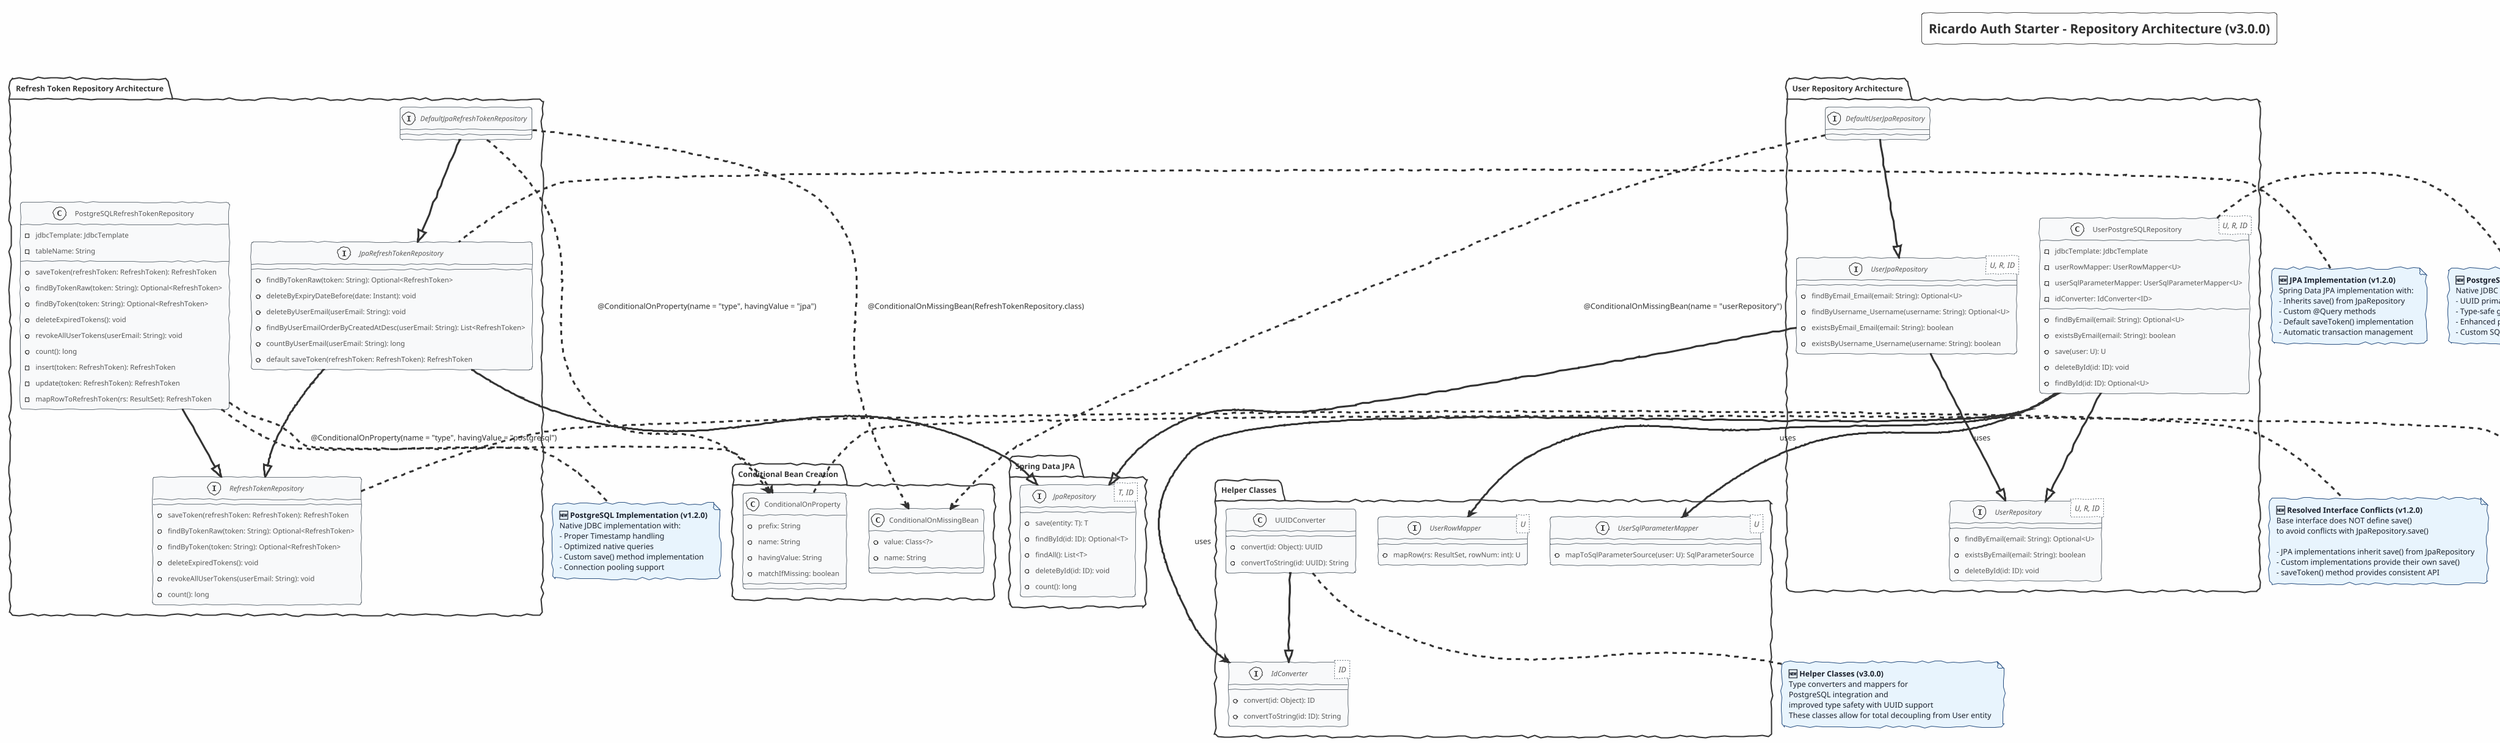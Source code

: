 @startuml Auth Starter - Repository Architecture

!theme sketchy-outline
skinparam backgroundColor #FEFEFE
skinparam classBackgroundColor #F8F9FA
skinparam classBorderColor #6C757D
skinparam noteBackgroundColor #E8F4FD
skinparam noteBorderColor #2C5282
skinparam noteFontColor #1A202C

title Ricardo Auth Starter - Repository Architecture (v3.0.0)

package "Spring Data JPA" {
    interface "JpaRepository<T, ID>" as JpaRepository {
        +save(entity: T): T
        +findById(id: ID): Optional<T>
        +findAll(): List<T>
        +deleteById(id: ID): void
        +count(): long
    }
}

package "User Repository Architecture" {
    interface "UserRepository<U, R, ID>" as UserRepository {
        +findByEmail(email: String): Optional<U>
        +existsByEmail(email: String): boolean
        +deleteById(id: ID): void
    }
    
    interface "UserJpaRepository<U, R, ID>" as UserJpaRepository {
        +findByEmail_Email(email: String): Optional<U>
        +findByUsername_Username(username: String): Optional<U>
        +existsByEmail_Email(email: String): boolean
        +existsByUsername_Username(username: String): boolean
    }
    
    interface DefaultUserJpaRepository {
        ' Default implementation for DefaultUser, Role, and UUID
    }
    
    ' NEW: PostgreSQL Native User Repository
    class "UserPostgreSQLRepository<U, R, ID>" as UserPostgreSQLRepository {
        -jdbcTemplate: JdbcTemplate
        -userRowMapper: UserRowMapper<U>
        -userSqlParameterMapper: UserSqlParameterMapper<U>
        -idConverter: IdConverter<ID>
        +findByEmail(email: String): Optional<U>
        +existsByEmail(email: String): boolean
        +save(user: U): U
        +deleteById(id: ID): void
        +findById(id: ID): Optional<U>
    }
    
    UserJpaRepository --|> UserRepository
    UserJpaRepository --|> JpaRepository
    DefaultUserJpaRepository --|> UserJpaRepository
    UserPostgreSQLRepository --|> UserRepository
}

package "Refresh Token Repository Architecture" {
    interface RefreshTokenRepository {
        +saveToken(refreshToken: RefreshToken): RefreshToken
        +findByTokenRaw(token: String): Optional<RefreshToken>
        +findByToken(token: String): Optional<RefreshToken>
        +deleteExpiredTokens(): void
        +revokeAllUserTokens(userEmail: String): void
        +count(): long
    }
    
    interface JpaRefreshTokenRepository {
        +findByTokenRaw(token: String): Optional<RefreshToken>
        +deleteByExpiryDateBefore(date: Instant): void
        +deleteByUserEmail(userEmail: String): void
        +findByUserEmailOrderByCreatedAtDesc(userEmail: String): List<RefreshToken>
        +countByUserEmail(userEmail: String): long
        +default saveToken(refreshToken: RefreshToken): RefreshToken
    }
    
    interface DefaultJpaRefreshTokenRepository {
        ' Default JPA implementation
    }
    
    class PostgreSQLRefreshTokenRepository {
        -jdbcTemplate: JdbcTemplate
        -tableName: String
        +saveToken(refreshToken: RefreshToken): RefreshToken
        +findByTokenRaw(token: String): Optional<RefreshToken>
        +findByToken(token: String): Optional<RefreshToken>
        +deleteExpiredTokens(): void
        +revokeAllUserTokens(userEmail: String): void
        +count(): long
        -insert(token: RefreshToken): RefreshToken
        -update(token: RefreshToken): RefreshToken
        -mapRowToRefreshToken(rs: ResultSet): RefreshToken
    }
    
    JpaRefreshTokenRepository --|> RefreshTokenRepository
    JpaRefreshTokenRepository --|> JpaRepository
    DefaultJpaRefreshTokenRepository --|> JpaRefreshTokenRepository
    PostgreSQLRefreshTokenRepository --|> RefreshTokenRepository
}

package "Helper Classes" {
    ' PostgreSQL Helper Classes
    interface "UserRowMapper<U>" as UserRowMapper {
        +mapRow(rs: ResultSet, rowNum: int): U
    }
    
    interface "UserSqlParameterMapper<U>" as UserSqlParameterMapper {
        +mapToSqlParameterSource(user: U): SqlParameterSource
    }
    
    interface "IdConverter<ID>" as IdConverter {
        +convert(id: Object): ID
        +convertToString(id: ID): String
    }
    
    class UUIDConverter {
        +convert(id: Object): UUID
        +convertToString(id: UUID): String
    }
    
    UUIDConverter --|> IdConverter
    UserPostgreSQLRepository --> UserRowMapper : uses
    UserPostgreSQLRepository --> UserSqlParameterMapper : uses
    UserPostgreSQLRepository --> IdConverter : uses
}

package "Factory Pattern" {
    interface "AuthUserFactory<R>" as AuthUserFactory {
        +createAuthUser(username: String, email: String, password: String, roles: Set<R>): AuthUser<R>
        +createAuthUser(email: String, password: String, roles: Set<R>): AuthUser<R>
        +createAuthUser(email: String, password: String, role: R): AuthUser<R>
    }
    
    interface "UserFactory<U, R, ID>" as UserFactory {
        +createUser(username: String, email: String, password: String, roles: Set<R>): U
        +createUser(email: String, password: String, roles: Set<R>): U
        +createUser(email: String, password: String, role: R): U
    }
    
    class DefaultUserFactory {
        +createUser(username: String, email: String, password: String, roles: Set<Role>): DefaultUser
        +createUser(email: String, password: String, roles: Set<Role>): DefaultUser
        +createUser(email: String, password: String, role: Role): DefaultUser
    }
    
    DefaultUserFactory --|> UserFactory
    DefaultUserFactory --|> AuthUserFactory
}


package "Configuration" {
    class AuthAutoConfiguration {
        +defaultUserJpaRepository(): DefaultUserJpaRepository
        +defaultJpaRefreshTokenRepository(): DefaultJpaRefreshTokenRepository
        +postgresqlRefreshTokenRepository(dataSource: DataSource): PostgreSQLRefreshTokenRepository
    }
    
    class AuthProperties {
        -refreshTokens: RefreshTokens
    }
    
    class "AuthProperties.RefreshTokens" as RefreshTokens {
        -repository: Repository
    }
    
    class "Repository" as RepositoryConfig {
        -type: RefreshTokenRepositoryType
    }
    
    enum RefreshTokenRepositoryType {
        JPA
        POSTGRESQL
    }
    
    AuthProperties *-- RefreshTokens
    RefreshTokens *-- RepositoryConfig
    RepositoryConfig --> RefreshTokenRepositoryType
    AuthAutoConfiguration --> RefreshTokenRepositoryType : uses for conditional creation
}

package "Conditional Bean Creation" {
    class ConditionalOnProperty {
        +prefix: String
        +name: String
        +havingValue: String
        +matchIfMissing: boolean
    }
    
    class ConditionalOnMissingBean {
        +value: Class<?>
        +name: String
    }
    
    DefaultUserJpaRepository ..> ConditionalOnMissingBean : @ConditionalOnMissingBean(name = "userRepository")
    DefaultJpaRefreshTokenRepository ..> ConditionalOnMissingBean : @ConditionalOnMissingBean(RefreshTokenRepository.class)
    DefaultJpaRefreshTokenRepository ..> ConditionalOnProperty : @ConditionalOnProperty(name = "type", havingValue = "jpa")
    PostgreSQLRefreshTokenRepository ..> ConditionalOnProperty : @ConditionalOnProperty(name = "type", havingValue = "postgresql")
}

note right of RefreshTokenRepository #E8F4FD
  **🆕 Resolved Interface Conflicts (v1.2.0)**
  Base interface does NOT define save()
  to avoid conflicts with JpaRepository.save()
  
  - JPA implementations inherit save() from JpaRepository
  - Custom implementations provide their own save()
  - saveToken() method provides consistent API
end note

note bottom of PostgreSQLRefreshTokenRepository #E8F4FD
  **🆕 PostgreSQL Implementation (v1.2.0)**
  Native JDBC implementation with:
  - Proper Timestamp handling
  - Optimized native queries
  - Custom save() method implementation
  - Connection pooling support
end note

note left of JpaRefreshTokenRepository #E8F4FD
  **🆕 JPA Implementation (v1.2.0)**
  Spring Data JPA implementation with:
  - Inherits save() from JpaRepository
  - Custom @Query methods
  - Default saveToken() implementation
  - Automatic transaction management
end note

note top of AuthAutoConfiguration #E8F4FD
  **Conditional Bean Creation**
  Creates appropriate repository
  implementation based on configuration:
  - JPA: DefaultJpaRefreshTokenRepository
  - PostgreSQL: PostgreSQLRefreshTokenRepository
end note

note right of ConditionalOnProperty #E8F4FD
  **🆕 Configuration-Driven Selection (v1.2.0)**
  Repository type is selected based on:
  ricardo.auth.refresh-tokens.repository.type
  
  - "jpa" → JPA implementation
  - "postgresql" → PostgreSQL implementation
end note

note right of UserPostgreSQLRepository #E8F4FD
  **🆕 PostgreSQL User Repository (v3.0.0)**
  Native JDBC implementation with:
  - UUID primary key support
  - Type-safe generic mappers
  - Enhanced performance
  - Custom SQL queries
end note

note bottom of UUIDConverter #E8F4FD
  **🆕 Helper Classes (v3.0.0)**
  Type converters and mappers for
  PostgreSQL integration and
  improved type safety with UUID support
  These classes allow for total decoupling from User entity
end note

note right of UserFactory #E8F4FD
  **🆕 Factory Pattern (v3.0.0)**
  Decoupled user creation with
  type-safe generics for enhanced
  architecture flexibility and testability
end note

@enduml
